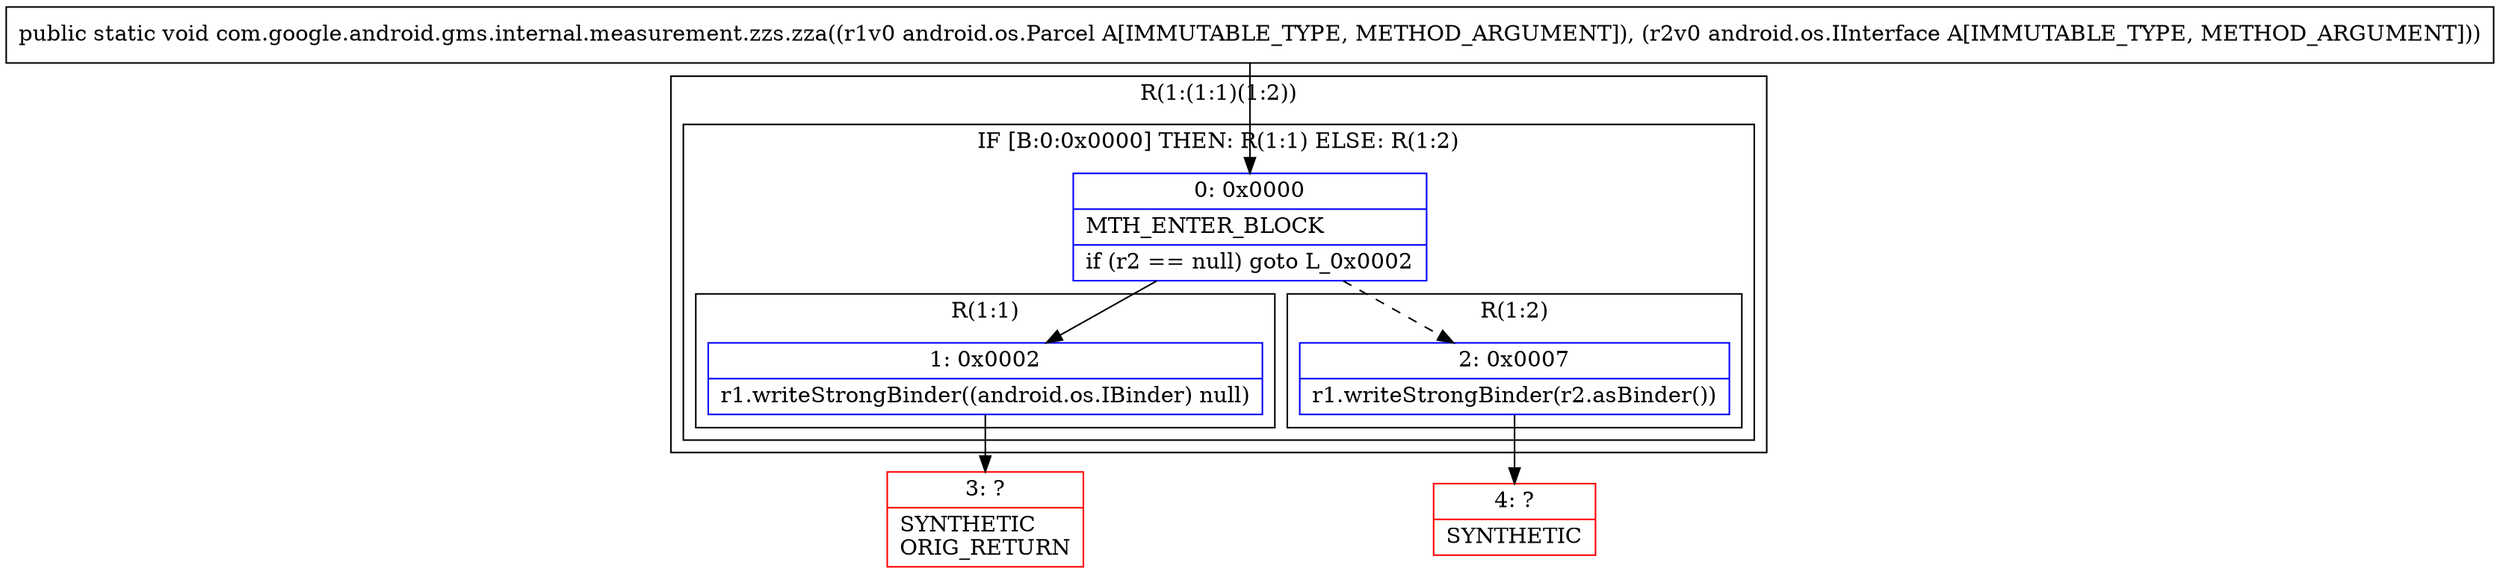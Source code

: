 digraph "CFG forcom.google.android.gms.internal.measurement.zzs.zza(Landroid\/os\/Parcel;Landroid\/os\/IInterface;)V" {
subgraph cluster_Region_1167565719 {
label = "R(1:(1:1)(1:2))";
node [shape=record,color=blue];
subgraph cluster_IfRegion_1784476838 {
label = "IF [B:0:0x0000] THEN: R(1:1) ELSE: R(1:2)";
node [shape=record,color=blue];
Node_0 [shape=record,label="{0\:\ 0x0000|MTH_ENTER_BLOCK\l|if (r2 == null) goto L_0x0002\l}"];
subgraph cluster_Region_2131083287 {
label = "R(1:1)";
node [shape=record,color=blue];
Node_1 [shape=record,label="{1\:\ 0x0002|r1.writeStrongBinder((android.os.IBinder) null)\l}"];
}
subgraph cluster_Region_1736927392 {
label = "R(1:2)";
node [shape=record,color=blue];
Node_2 [shape=record,label="{2\:\ 0x0007|r1.writeStrongBinder(r2.asBinder())\l}"];
}
}
}
Node_3 [shape=record,color=red,label="{3\:\ ?|SYNTHETIC\lORIG_RETURN\l}"];
Node_4 [shape=record,color=red,label="{4\:\ ?|SYNTHETIC\l}"];
MethodNode[shape=record,label="{public static void com.google.android.gms.internal.measurement.zzs.zza((r1v0 android.os.Parcel A[IMMUTABLE_TYPE, METHOD_ARGUMENT]), (r2v0 android.os.IInterface A[IMMUTABLE_TYPE, METHOD_ARGUMENT])) }"];
MethodNode -> Node_0;
Node_0 -> Node_1;
Node_0 -> Node_2[style=dashed];
Node_1 -> Node_3;
Node_2 -> Node_4;
}

